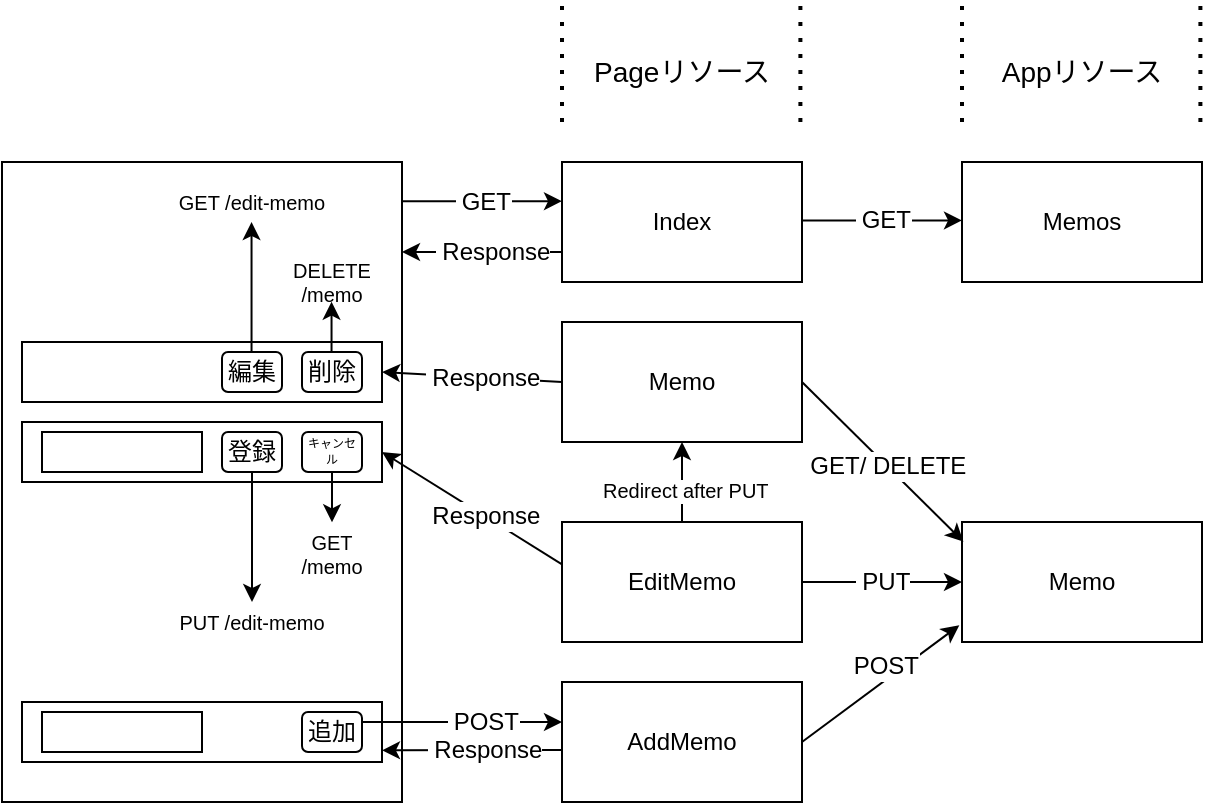 <mxfile version="20.5.3" type="github">
  <diagram id="IY48dGJEMMZpZ1jFI-Jn" name="ページ1">
    <mxGraphModel dx="743" dy="633" grid="1" gridSize="10" guides="1" tooltips="1" connect="1" arrows="1" fold="1" page="1" pageScale="1" pageWidth="827" pageHeight="1169" math="0" shadow="0">
      <root>
        <mxCell id="0" />
        <mxCell id="1" parent="0" />
        <mxCell id="NLl30YwS0fmdo38XyCgp-1" value="" style="rounded=0;whiteSpace=wrap;html=1;" vertex="1" parent="1">
          <mxGeometry x="120" y="120" width="200" height="320" as="geometry" />
        </mxCell>
        <mxCell id="NLl30YwS0fmdo38XyCgp-2" value="Index" style="rounded=0;whiteSpace=wrap;html=1;" vertex="1" parent="1">
          <mxGeometry x="400" y="120" width="120" height="60" as="geometry" />
        </mxCell>
        <mxCell id="NLl30YwS0fmdo38XyCgp-3" value="&lt;div&gt;Memo&lt;/div&gt;" style="rounded=0;whiteSpace=wrap;html=1;" vertex="1" parent="1">
          <mxGeometry x="400" y="200" width="120" height="60" as="geometry" />
        </mxCell>
        <mxCell id="NLl30YwS0fmdo38XyCgp-4" value="AddMemo" style="rounded=0;whiteSpace=wrap;html=1;" vertex="1" parent="1">
          <mxGeometry x="400" y="380" width="120" height="60" as="geometry" />
        </mxCell>
        <mxCell id="NLl30YwS0fmdo38XyCgp-5" value="EditMemo" style="rounded=0;whiteSpace=wrap;html=1;" vertex="1" parent="1">
          <mxGeometry x="400" y="300" width="120" height="60" as="geometry" />
        </mxCell>
        <mxCell id="NLl30YwS0fmdo38XyCgp-6" value="" style="rounded=0;whiteSpace=wrap;html=1;" vertex="1" parent="1">
          <mxGeometry x="130" y="210" width="180" height="30" as="geometry" />
        </mxCell>
        <mxCell id="NLl30YwS0fmdo38XyCgp-7" value="" style="rounded=0;whiteSpace=wrap;html=1;" vertex="1" parent="1">
          <mxGeometry x="130" y="250" width="180" height="30" as="geometry" />
        </mxCell>
        <mxCell id="NLl30YwS0fmdo38XyCgp-8" value="" style="rounded=0;whiteSpace=wrap;html=1;" vertex="1" parent="1">
          <mxGeometry x="130" y="390" width="180" height="30" as="geometry" />
        </mxCell>
        <mxCell id="NLl30YwS0fmdo38XyCgp-9" value="追加" style="rounded=1;whiteSpace=wrap;html=1;" vertex="1" parent="1">
          <mxGeometry x="270" y="395" width="30" height="20" as="geometry" />
        </mxCell>
        <mxCell id="NLl30YwS0fmdo38XyCgp-10" value="編集" style="rounded=1;whiteSpace=wrap;html=1;" vertex="1" parent="1">
          <mxGeometry x="230" y="215" width="30" height="20" as="geometry" />
        </mxCell>
        <mxCell id="NLl30YwS0fmdo38XyCgp-11" value="" style="rounded=0;whiteSpace=wrap;html=1;" vertex="1" parent="1">
          <mxGeometry x="140" y="255" width="80" height="20" as="geometry" />
        </mxCell>
        <mxCell id="NLl30YwS0fmdo38XyCgp-12" value="" style="rounded=0;whiteSpace=wrap;html=1;" vertex="1" parent="1">
          <mxGeometry x="140" y="395" width="80" height="20" as="geometry" />
        </mxCell>
        <mxCell id="NLl30YwS0fmdo38XyCgp-13" value="登録" style="rounded=1;whiteSpace=wrap;html=1;" vertex="1" parent="1">
          <mxGeometry x="230" y="255" width="30" height="20" as="geometry" />
        </mxCell>
        <mxCell id="NLl30YwS0fmdo38XyCgp-14" value="キャンセル" style="rounded=1;whiteSpace=wrap;html=1;fontSize=6;" vertex="1" parent="1">
          <mxGeometry x="270" y="255" width="30" height="20" as="geometry" />
        </mxCell>
        <mxCell id="NLl30YwS0fmdo38XyCgp-17" value="" style="endArrow=classic;html=1;rounded=0;fontSize=12;entryX=1;entryY=0.5;entryDx=0;entryDy=0;exitX=0;exitY=0.353;exitDx=0;exitDy=0;exitPerimeter=0;" edge="1" parent="1" source="NLl30YwS0fmdo38XyCgp-5" target="NLl30YwS0fmdo38XyCgp-7">
          <mxGeometry width="50" height="50" relative="1" as="geometry">
            <mxPoint x="340" y="310" as="sourcePoint" />
            <mxPoint x="390" y="260" as="targetPoint" />
          </mxGeometry>
        </mxCell>
        <mxCell id="NLl30YwS0fmdo38XyCgp-18" value="&amp;nbsp;Response " style="edgeLabel;html=1;align=center;verticalAlign=middle;resizable=0;points=[];fontSize=12;" vertex="1" connectable="0" parent="NLl30YwS0fmdo38XyCgp-17">
          <mxGeometry x="-0.117" relative="1" as="geometry">
            <mxPoint as="offset" />
          </mxGeometry>
        </mxCell>
        <mxCell id="NLl30YwS0fmdo38XyCgp-24" value="" style="endArrow=classic;html=1;rounded=0;fontSize=6;exitX=1;exitY=0.5;exitDx=0;exitDy=0;entryX=0;entryY=0.25;entryDx=0;entryDy=0;" edge="1" parent="1">
          <mxGeometry width="50" height="50" relative="1" as="geometry">
            <mxPoint x="300" y="400.0" as="sourcePoint" />
            <mxPoint x="400" y="400.0" as="targetPoint" />
          </mxGeometry>
        </mxCell>
        <mxCell id="NLl30YwS0fmdo38XyCgp-25" value="&amp;nbsp;POST " style="edgeLabel;html=1;align=center;verticalAlign=middle;resizable=0;points=[];fontSize=12;" vertex="1" connectable="0" parent="NLl30YwS0fmdo38XyCgp-24">
          <mxGeometry x="0.304" relative="1" as="geometry">
            <mxPoint x="-5" as="offset" />
          </mxGeometry>
        </mxCell>
        <mxCell id="NLl30YwS0fmdo38XyCgp-26" value="" style="endArrow=classic;html=1;rounded=0;fontSize=12;entryX=0.95;entryY=0.438;entryDx=0;entryDy=0;entryPerimeter=0;exitX=0;exitY=0.833;exitDx=0;exitDy=0;exitPerimeter=0;" edge="1" parent="1">
          <mxGeometry width="50" height="50" relative="1" as="geometry">
            <mxPoint x="400" y="414" as="sourcePoint" />
            <mxPoint x="310" y="414.18" as="targetPoint" />
          </mxGeometry>
        </mxCell>
        <mxCell id="NLl30YwS0fmdo38XyCgp-27" value="&amp;nbsp;Response " style="edgeLabel;html=1;align=center;verticalAlign=middle;resizable=0;points=[];fontSize=12;" vertex="1" connectable="0" parent="NLl30YwS0fmdo38XyCgp-26">
          <mxGeometry x="-0.117" relative="1" as="geometry">
            <mxPoint as="offset" />
          </mxGeometry>
        </mxCell>
        <mxCell id="NLl30YwS0fmdo38XyCgp-29" value="" style="endArrow=classic;html=1;rounded=0;fontSize=12;exitX=0.5;exitY=1;exitDx=0;exitDy=0;entryX=0.825;entryY=0.563;entryDx=0;entryDy=0;entryPerimeter=0;" edge="1" parent="1">
          <mxGeometry width="50" height="50" relative="1" as="geometry">
            <mxPoint x="285" y="275" as="sourcePoint" />
            <mxPoint x="285" y="300.16" as="targetPoint" />
          </mxGeometry>
        </mxCell>
        <mxCell id="NLl30YwS0fmdo38XyCgp-30" value="GET /memo" style="text;html=1;strokeColor=none;fillColor=none;align=center;verticalAlign=middle;whiteSpace=wrap;rounded=0;fontSize=10;" vertex="1" parent="1">
          <mxGeometry x="260" y="302" width="50" height="28" as="geometry" />
        </mxCell>
        <mxCell id="NLl30YwS0fmdo38XyCgp-31" value="" style="endArrow=classic;html=1;rounded=0;fontSize=12;exitX=0.5;exitY=1;exitDx=0;exitDy=0;entryX=0.5;entryY=0;entryDx=0;entryDy=0;" edge="1" parent="1" target="NLl30YwS0fmdo38XyCgp-32">
          <mxGeometry width="50" height="50" relative="1" as="geometry">
            <mxPoint x="245" y="275" as="sourcePoint" />
            <mxPoint x="245" y="300.16" as="targetPoint" />
          </mxGeometry>
        </mxCell>
        <mxCell id="NLl30YwS0fmdo38XyCgp-32" value="PUT /edit-memo" style="text;html=1;strokeColor=none;fillColor=none;align=center;verticalAlign=middle;whiteSpace=wrap;rounded=0;fontSize=10;" vertex="1" parent="1">
          <mxGeometry x="200" y="340" width="90" height="20" as="geometry" />
        </mxCell>
        <mxCell id="NLl30YwS0fmdo38XyCgp-33" value="" style="endArrow=classic;html=1;rounded=0;fontSize=12;entryX=1;entryY=0.5;entryDx=0;entryDy=0;exitX=0;exitY=0.5;exitDx=0;exitDy=0;" edge="1" parent="1" source="NLl30YwS0fmdo38XyCgp-3" target="NLl30YwS0fmdo38XyCgp-6">
          <mxGeometry width="50" height="50" relative="1" as="geometry">
            <mxPoint x="400" y="289.82" as="sourcePoint" />
            <mxPoint x="310" y="220.0" as="targetPoint" />
          </mxGeometry>
        </mxCell>
        <mxCell id="NLl30YwS0fmdo38XyCgp-34" value="&amp;nbsp;Response " style="edgeLabel;html=1;align=center;verticalAlign=middle;resizable=0;points=[];fontSize=12;" vertex="1" connectable="0" parent="NLl30YwS0fmdo38XyCgp-33">
          <mxGeometry x="-0.117" relative="1" as="geometry">
            <mxPoint as="offset" />
          </mxGeometry>
        </mxCell>
        <mxCell id="NLl30YwS0fmdo38XyCgp-35" value="&amp;nbsp;Redirect after PUT" style="endArrow=classic;html=1;rounded=0;fontSize=10;entryX=0.5;entryY=1;entryDx=0;entryDy=0;exitX=0.5;exitY=0;exitDx=0;exitDy=0;" edge="1" parent="1" source="NLl30YwS0fmdo38XyCgp-5">
          <mxGeometry x="-0.2" width="50" height="50" relative="1" as="geometry">
            <mxPoint x="460" y="290" as="sourcePoint" />
            <mxPoint x="460" y="260" as="targetPoint" />
            <Array as="points" />
            <mxPoint as="offset" />
          </mxGeometry>
        </mxCell>
        <mxCell id="NLl30YwS0fmdo38XyCgp-37" value="Memos" style="rounded=0;whiteSpace=wrap;html=1;" vertex="1" parent="1">
          <mxGeometry x="600" y="120" width="120" height="60" as="geometry" />
        </mxCell>
        <mxCell id="NLl30YwS0fmdo38XyCgp-38" value="Memo" style="rounded=0;whiteSpace=wrap;html=1;" vertex="1" parent="1">
          <mxGeometry x="600" y="300" width="120" height="60" as="geometry" />
        </mxCell>
        <mxCell id="NLl30YwS0fmdo38XyCgp-41" value="" style="endArrow=classic;html=1;rounded=0;fontSize=6;" edge="1" parent="1">
          <mxGeometry width="50" height="50" relative="1" as="geometry">
            <mxPoint x="520" y="149.2" as="sourcePoint" />
            <mxPoint x="600" y="149.2" as="targetPoint" />
          </mxGeometry>
        </mxCell>
        <mxCell id="NLl30YwS0fmdo38XyCgp-42" value="&amp;nbsp;GET " style="edgeLabel;html=1;align=center;verticalAlign=middle;resizable=0;points=[];fontSize=12;" vertex="1" connectable="0" parent="NLl30YwS0fmdo38XyCgp-41">
          <mxGeometry x="0.304" relative="1" as="geometry">
            <mxPoint x="-12" as="offset" />
          </mxGeometry>
        </mxCell>
        <mxCell id="NLl30YwS0fmdo38XyCgp-47" value="" style="endArrow=classic;html=1;rounded=0;fontSize=6;entryX=0.006;entryY=0.164;entryDx=0;entryDy=0;entryPerimeter=0;exitX=1;exitY=0.5;exitDx=0;exitDy=0;" edge="1" parent="1" source="NLl30YwS0fmdo38XyCgp-3" target="NLl30YwS0fmdo38XyCgp-38">
          <mxGeometry width="50" height="50" relative="1" as="geometry">
            <mxPoint x="520" y="215" as="sourcePoint" />
            <mxPoint x="600" y="310" as="targetPoint" />
          </mxGeometry>
        </mxCell>
        <mxCell id="NLl30YwS0fmdo38XyCgp-48" value="&amp;nbsp;GET/ DELETE" style="edgeLabel;html=1;align=center;verticalAlign=middle;resizable=0;points=[];fontSize=12;" vertex="1" connectable="0" parent="NLl30YwS0fmdo38XyCgp-47">
          <mxGeometry x="0.304" relative="1" as="geometry">
            <mxPoint x="-12" y="-10" as="offset" />
          </mxGeometry>
        </mxCell>
        <mxCell id="NLl30YwS0fmdo38XyCgp-49" value="" style="endArrow=classic;html=1;rounded=0;fontSize=6;exitX=1;exitY=0.5;exitDx=0;exitDy=0;entryX=0;entryY=0.5;entryDx=0;entryDy=0;" edge="1" parent="1" source="NLl30YwS0fmdo38XyCgp-5" target="NLl30YwS0fmdo38XyCgp-38">
          <mxGeometry width="50" height="50" relative="1" as="geometry">
            <mxPoint x="520" y="319.53" as="sourcePoint" />
            <mxPoint x="600" y="319.53" as="targetPoint" />
          </mxGeometry>
        </mxCell>
        <mxCell id="NLl30YwS0fmdo38XyCgp-50" value="&amp;nbsp;PUT" style="edgeLabel;html=1;align=center;verticalAlign=middle;resizable=0;points=[];fontSize=12;" vertex="1" connectable="0" parent="NLl30YwS0fmdo38XyCgp-49">
          <mxGeometry x="0.304" relative="1" as="geometry">
            <mxPoint x="-12" as="offset" />
          </mxGeometry>
        </mxCell>
        <mxCell id="NLl30YwS0fmdo38XyCgp-51" value="" style="endArrow=classic;html=1;rounded=0;fontSize=12;exitX=0.5;exitY=1;exitDx=0;exitDy=0;entryX=0.5;entryY=0;entryDx=0;entryDy=0;" edge="1" parent="1">
          <mxGeometry width="50" height="50" relative="1" as="geometry">
            <mxPoint x="244.77" y="215" as="sourcePoint" />
            <mxPoint x="244.77" y="150" as="targetPoint" />
          </mxGeometry>
        </mxCell>
        <mxCell id="NLl30YwS0fmdo38XyCgp-52" value="削除" style="rounded=1;whiteSpace=wrap;html=1;" vertex="1" parent="1">
          <mxGeometry x="270" y="215" width="30" height="20" as="geometry" />
        </mxCell>
        <mxCell id="NLl30YwS0fmdo38XyCgp-53" value="" style="endArrow=classic;html=1;rounded=0;fontSize=12;exitX=0.5;exitY=1;exitDx=0;exitDy=0;entryX=0.825;entryY=0.563;entryDx=0;entryDy=0;entryPerimeter=0;" edge="1" parent="1">
          <mxGeometry width="50" height="50" relative="1" as="geometry">
            <mxPoint x="284.77" y="215.0" as="sourcePoint" />
            <mxPoint x="284.77" y="189.84" as="targetPoint" />
          </mxGeometry>
        </mxCell>
        <mxCell id="NLl30YwS0fmdo38XyCgp-54" value="DELETE /memo" style="text;html=1;strokeColor=none;fillColor=none;align=center;verticalAlign=middle;whiteSpace=wrap;rounded=0;fontSize=10;" vertex="1" parent="1">
          <mxGeometry x="250" y="170" width="70" height="20" as="geometry" />
        </mxCell>
        <mxCell id="NLl30YwS0fmdo38XyCgp-55" value="GET /edit-memo" style="text;html=1;strokeColor=none;fillColor=none;align=center;verticalAlign=middle;whiteSpace=wrap;rounded=0;fontSize=10;" vertex="1" parent="1">
          <mxGeometry x="200" y="130" width="90" height="20" as="geometry" />
        </mxCell>
        <mxCell id="NLl30YwS0fmdo38XyCgp-56" value="" style="endArrow=classic;html=1;rounded=0;fontSize=6;exitX=1;exitY=0.5;exitDx=0;exitDy=0;entryX=-0.011;entryY=0.861;entryDx=0;entryDy=0;entryPerimeter=0;" edge="1" parent="1" source="NLl30YwS0fmdo38XyCgp-4" target="NLl30YwS0fmdo38XyCgp-38">
          <mxGeometry width="50" height="50" relative="1" as="geometry">
            <mxPoint x="520" y="404.67" as="sourcePoint" />
            <mxPoint x="600" y="404.67" as="targetPoint" />
          </mxGeometry>
        </mxCell>
        <mxCell id="NLl30YwS0fmdo38XyCgp-57" value="&amp;nbsp;POST " style="edgeLabel;html=1;align=center;verticalAlign=middle;resizable=0;points=[];fontSize=12;" vertex="1" connectable="0" parent="NLl30YwS0fmdo38XyCgp-56">
          <mxGeometry x="0.304" relative="1" as="geometry">
            <mxPoint x="-12" as="offset" />
          </mxGeometry>
        </mxCell>
        <mxCell id="NLl30YwS0fmdo38XyCgp-58" value="" style="endArrow=classic;html=1;rounded=0;fontSize=6;" edge="1" parent="1">
          <mxGeometry width="50" height="50" relative="1" as="geometry">
            <mxPoint x="320" y="139.6" as="sourcePoint" />
            <mxPoint x="400" y="139.6" as="targetPoint" />
          </mxGeometry>
        </mxCell>
        <mxCell id="NLl30YwS0fmdo38XyCgp-59" value="&amp;nbsp;GET " style="edgeLabel;html=1;align=center;verticalAlign=middle;resizable=0;points=[];fontSize=12;" vertex="1" connectable="0" parent="NLl30YwS0fmdo38XyCgp-58">
          <mxGeometry x="0.304" relative="1" as="geometry">
            <mxPoint x="-12" as="offset" />
          </mxGeometry>
        </mxCell>
        <mxCell id="NLl30YwS0fmdo38XyCgp-60" value="" style="endArrow=classic;html=1;rounded=0;fontSize=12;exitX=0;exitY=0.75;exitDx=0;exitDy=0;" edge="1" parent="1" source="NLl30YwS0fmdo38XyCgp-2">
          <mxGeometry width="50" height="50" relative="1" as="geometry">
            <mxPoint x="410" y="165" as="sourcePoint" />
            <mxPoint x="320" y="165" as="targetPoint" />
          </mxGeometry>
        </mxCell>
        <mxCell id="NLl30YwS0fmdo38XyCgp-61" value="&amp;nbsp;Response " style="edgeLabel;html=1;align=center;verticalAlign=middle;resizable=0;points=[];fontSize=12;" vertex="1" connectable="0" parent="NLl30YwS0fmdo38XyCgp-60">
          <mxGeometry x="-0.117" relative="1" as="geometry">
            <mxPoint as="offset" />
          </mxGeometry>
        </mxCell>
        <mxCell id="NLl30YwS0fmdo38XyCgp-62" value="" style="endArrow=none;dashed=1;html=1;dashPattern=1 3;strokeWidth=2;rounded=0;fontSize=10;" edge="1" parent="1">
          <mxGeometry width="50" height="50" relative="1" as="geometry">
            <mxPoint x="400" y="100" as="sourcePoint" />
            <mxPoint x="400" y="40" as="targetPoint" />
          </mxGeometry>
        </mxCell>
        <mxCell id="NLl30YwS0fmdo38XyCgp-63" value="" style="endArrow=none;dashed=1;html=1;dashPattern=1 3;strokeWidth=2;rounded=0;fontSize=10;" edge="1" parent="1">
          <mxGeometry width="50" height="50" relative="1" as="geometry">
            <mxPoint x="519.2" y="100" as="sourcePoint" />
            <mxPoint x="519.2" y="40" as="targetPoint" />
          </mxGeometry>
        </mxCell>
        <mxCell id="NLl30YwS0fmdo38XyCgp-64" value="Pageリソース" style="text;html=1;strokeColor=none;fillColor=none;align=center;verticalAlign=middle;whiteSpace=wrap;rounded=0;fontSize=14;" vertex="1" parent="1">
          <mxGeometry x="410" y="60" width="100" height="30" as="geometry" />
        </mxCell>
        <mxCell id="NLl30YwS0fmdo38XyCgp-65" value="" style="endArrow=none;dashed=1;html=1;dashPattern=1 3;strokeWidth=2;rounded=0;fontSize=10;" edge="1" parent="1">
          <mxGeometry width="50" height="50" relative="1" as="geometry">
            <mxPoint x="600" y="100" as="sourcePoint" />
            <mxPoint x="600" y="40" as="targetPoint" />
          </mxGeometry>
        </mxCell>
        <mxCell id="NLl30YwS0fmdo38XyCgp-66" value="" style="endArrow=none;dashed=1;html=1;dashPattern=1 3;strokeWidth=2;rounded=0;fontSize=10;" edge="1" parent="1">
          <mxGeometry width="50" height="50" relative="1" as="geometry">
            <mxPoint x="719.2" y="100" as="sourcePoint" />
            <mxPoint x="719.2" y="40" as="targetPoint" />
          </mxGeometry>
        </mxCell>
        <mxCell id="NLl30YwS0fmdo38XyCgp-67" value="Appリソース" style="text;html=1;strokeColor=none;fillColor=none;align=center;verticalAlign=middle;whiteSpace=wrap;rounded=0;fontSize=14;" vertex="1" parent="1">
          <mxGeometry x="610" y="60" width="100" height="30" as="geometry" />
        </mxCell>
      </root>
    </mxGraphModel>
  </diagram>
</mxfile>
